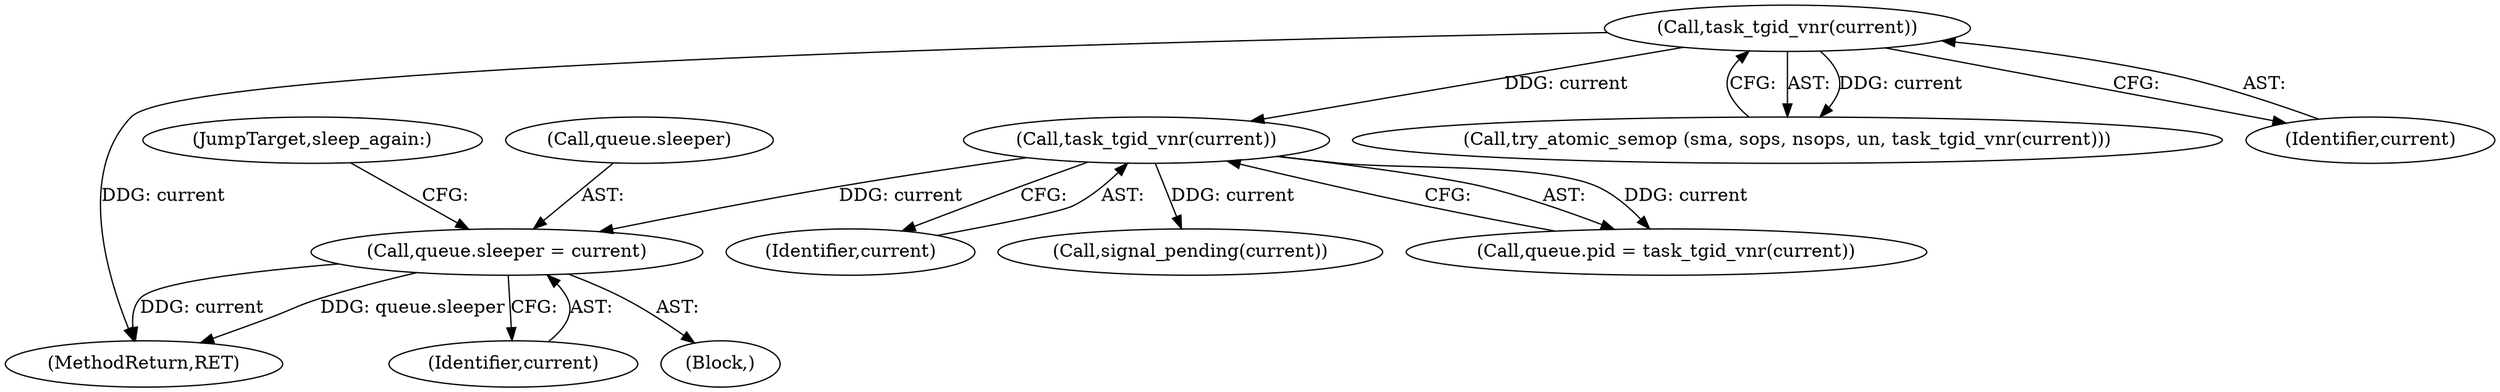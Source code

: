 digraph "0_linux_6062a8dc0517bce23e3c2f7d2fea5e22411269a3_0@API" {
"1000532" [label="(Call,queue.sleeper = current)"];
"1000455" [label="(Call,task_tgid_vnr(current))"];
"1000415" [label="(Call,task_tgid_vnr(current))"];
"1000536" [label="(Identifier,current)"];
"1000456" [label="(Identifier,current)"];
"1000410" [label="(Call,try_atomic_semop (sma, sops, nsops, un, task_tgid_vnr(current)))"];
"1000416" [label="(Identifier,current)"];
"1000532" [label="(Call,queue.sleeper = current)"];
"1000610" [label="(Call,signal_pending(current))"];
"1000119" [label="(Block,)"];
"1000455" [label="(Call,task_tgid_vnr(current))"];
"1000634" [label="(MethodReturn,RET)"];
"1000537" [label="(JumpTarget,sleep_again:)"];
"1000451" [label="(Call,queue.pid = task_tgid_vnr(current))"];
"1000415" [label="(Call,task_tgid_vnr(current))"];
"1000533" [label="(Call,queue.sleeper)"];
"1000532" -> "1000119"  [label="AST: "];
"1000532" -> "1000536"  [label="CFG: "];
"1000533" -> "1000532"  [label="AST: "];
"1000536" -> "1000532"  [label="AST: "];
"1000537" -> "1000532"  [label="CFG: "];
"1000532" -> "1000634"  [label="DDG: queue.sleeper"];
"1000532" -> "1000634"  [label="DDG: current"];
"1000455" -> "1000532"  [label="DDG: current"];
"1000455" -> "1000451"  [label="AST: "];
"1000455" -> "1000456"  [label="CFG: "];
"1000456" -> "1000455"  [label="AST: "];
"1000451" -> "1000455"  [label="CFG: "];
"1000455" -> "1000451"  [label="DDG: current"];
"1000415" -> "1000455"  [label="DDG: current"];
"1000455" -> "1000610"  [label="DDG: current"];
"1000415" -> "1000410"  [label="AST: "];
"1000415" -> "1000416"  [label="CFG: "];
"1000416" -> "1000415"  [label="AST: "];
"1000410" -> "1000415"  [label="CFG: "];
"1000415" -> "1000634"  [label="DDG: current"];
"1000415" -> "1000410"  [label="DDG: current"];
}
